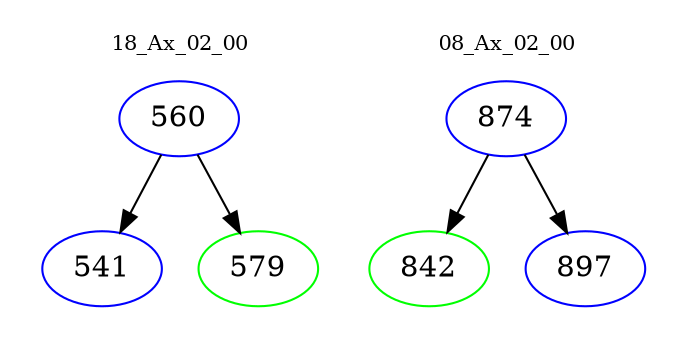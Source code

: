 digraph{
subgraph cluster_0 {
color = white
label = "18_Ax_02_00";
fontsize=10;
T0_560 [label="560", color="blue"]
T0_560 -> T0_541 [color="black"]
T0_541 [label="541", color="blue"]
T0_560 -> T0_579 [color="black"]
T0_579 [label="579", color="green"]
}
subgraph cluster_1 {
color = white
label = "08_Ax_02_00";
fontsize=10;
T1_874 [label="874", color="blue"]
T1_874 -> T1_842 [color="black"]
T1_842 [label="842", color="green"]
T1_874 -> T1_897 [color="black"]
T1_897 [label="897", color="blue"]
}
}
